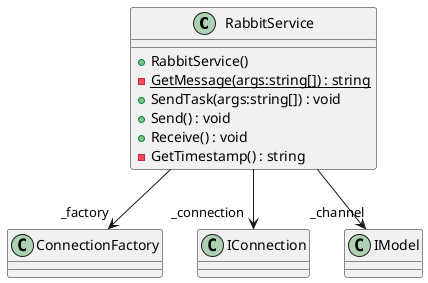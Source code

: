 @startuml
class RabbitService {
    + RabbitService()
    - {static} GetMessage(args:string[]) : string
    + SendTask(args:string[]) : void
    + Send() : void
    + Receive() : void
    - GetTimestamp() : string
}
RabbitService --> "_factory" ConnectionFactory
RabbitService --> "_connection" IConnection
RabbitService --> "_channel" IModel
@enduml
